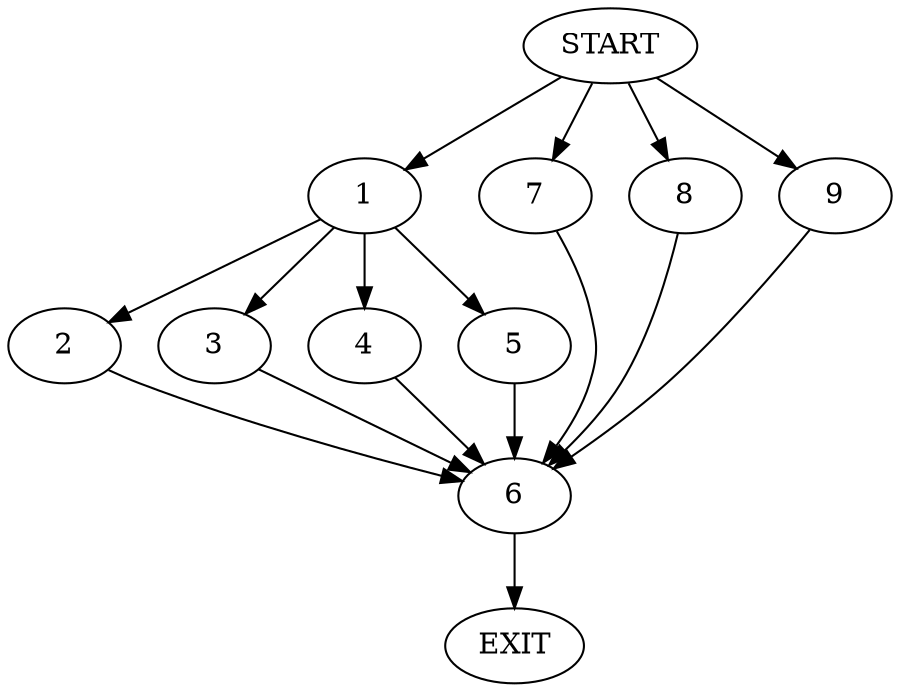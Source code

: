 digraph {
0 [label="START"]
10 [label="EXIT"]
0 -> 1
1 -> 2
1 -> 3
1 -> 4
1 -> 5
2 -> 6
4 -> 6
3 -> 6
5 -> 6
6 -> 10
0 -> 7
7 -> 6
0 -> 8
8 -> 6
0 -> 9
9 -> 6
}
